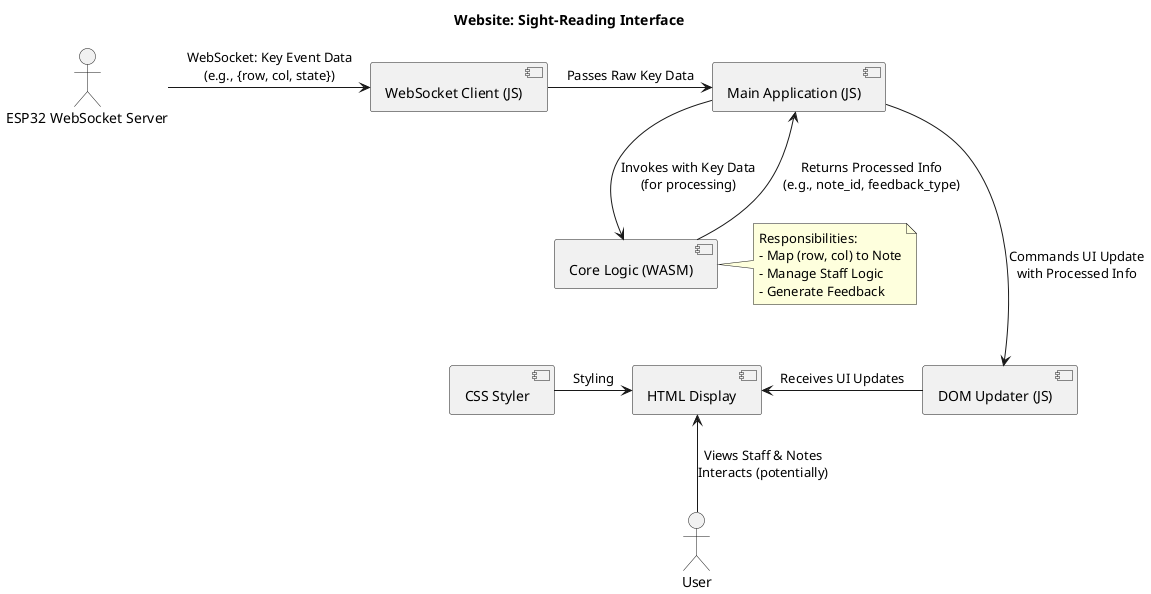 @startuml Website Design (No Packages)

title Website: Sight-Reading Interface

actor "ESP32 WebSocket Server" as ESP32_Server
actor User

component "HTML Display" as HTML_Display
component "CSS Styler" as CSS_Styler
component "WebSocket Client (JS)" as WS_Client_JS
component "Main Application (JS)" as App_JS
component "DOM Updater (JS)" as DOM_Updater_JS
component "Core Logic (WASM)" as Core_WASM

note right of Core_WASM
  Responsibilities:
  - Map (row, col) to Note
  - Manage Staff Logic
  - Generate Feedback
end note

' --- User Interaction & Display ---
User -up-> HTML_Display : "Views Staff & Notes\nInteracts (potentially)"
HTML_Display <-left- CSS_Styler : "Styling"
HTML_Display <- DOM_Updater_JS : "Receives UI Updates"


' --- Data Flow & Control ---
ESP32_Server -right-> WS_Client_JS : "WebSocket: Key Event Data\n(e.g., {row, col, state})"
WS_Client_JS -right-> App_JS : "Passes Raw Key Data"
App_JS -down-> Core_WASM : "Invokes with Key Data\n(for processing)"
Core_WASM -down-> App_JS : "Returns Processed Info\n(e.g., note_id, feedback_type)"
App_JS -down--> DOM_Updater_JS : "Commands UI Update\nwith Processed Info"

@enduml